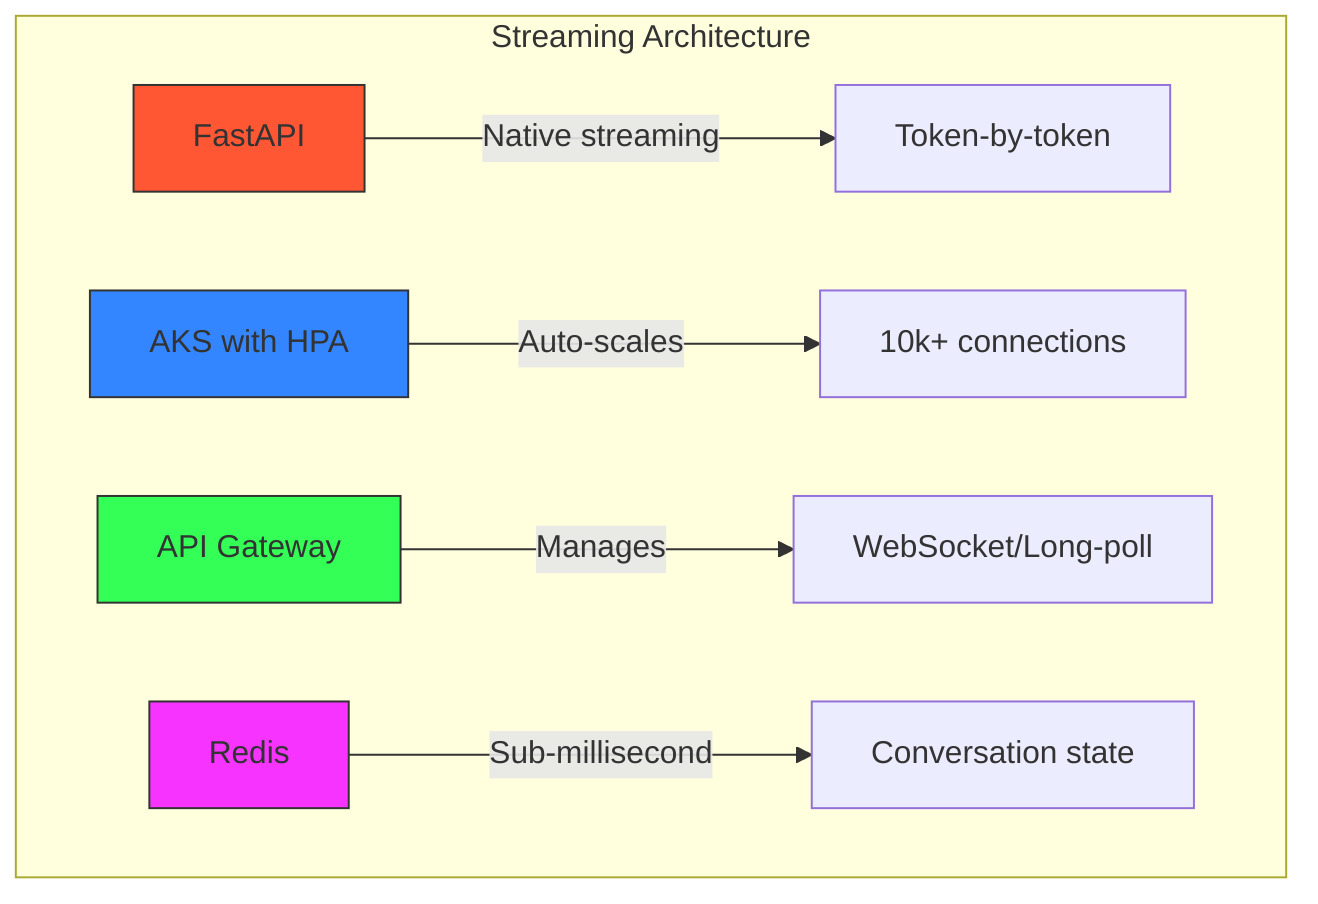 %% docs/diagrams/streaming_architecture.mmd
flowchart TD
    subgraph Streaming Architecture
        A[FastAPI] -->|Native streaming| B[Token-by-token]
        C[AKS with HPA] -->|Auto-scales| D[10k+ connections]
        E[API Gateway] -->|Manages| F[WebSocket/Long-poll]
        G[Redis] -->|Sub-millisecond| H[Conversation state]
    end

    style A fill:#FF5733,stroke:#333
    style C fill:#3386FF,stroke:#333
    style E fill:#33FF57,stroke:#333
    style G fill:#F633FF,stroke:#333